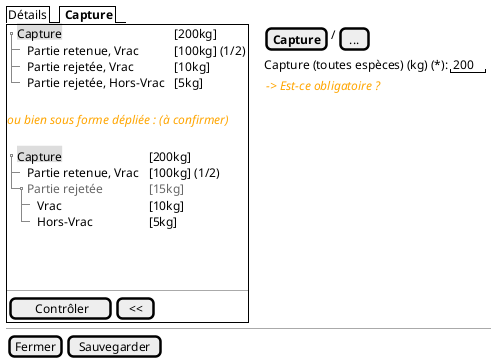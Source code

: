 @startsalt
{
  {/ Détails | <b> Capture }
  {+
    {T
         + <back:#DDD>Capture         | [200kg]
         ++ Partie retenue, Vrac      | [100kg] (1/2)
         ++ Partie rejetée, Vrac      | [10kg]
         ++ Partie rejetée, Hors-Vrac | [5kg]
    }
    .
    <i><color:orange>ou bien sous forme dépliée : (à confirmer)
    .
    {T
         + <back:#DDD>Capture           | [200kg]
         ++ Partie retenue, Vrac        | [100kg] (1/2)
         ++ <color:#666>Partie rejetée  | <color:#666>[15kg]
         +++ Vrac                       | [10kg]
         +++ Hors-Vrac                  | [5kg]
    }
    .
    .
    .
    --
    {
       [<&checkmark> Contrôler] | [ << ]
    }
  } | . | {

   { [<b>Capture] | / | [...]}

       {Capture (toutes espèces) (kg) (*): | " 200" }
       <i><color:orange> -> Est-ce obligatoire ?
  }

  -- | -- | --
  { [Fermer] | [Sauvegarder] }
}
@endsalt

